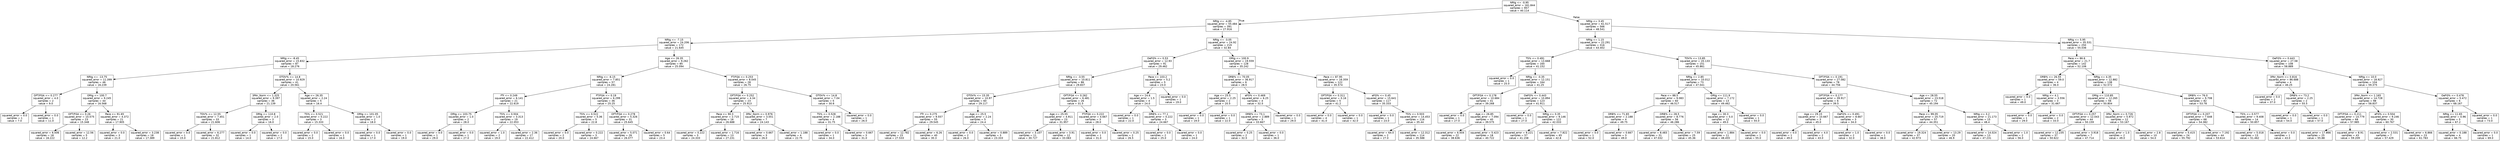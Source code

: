 digraph Tree {
node [shape=box, fontname="helvetica"] ;
edge [fontname="helvetica"] ;
0 [label="NRtg <= -0.95\nsquared_error = 161.844\nsamples = 957\nvalue = 40.114"] ;
1 [label="NRtg <= -4.85\nsquared_error = 55.484\nsamples = 391\nvalue = 27.916"] ;
0 -> 1 [labeldistance=2.5, labelangle=45, headlabel="True"] ;
2 [label="NRtg <= -7.15\nsquared_error = 24.206\nsamples = 172\nvalue = 21.645"] ;
1 -> 2 ;
3 [label="NRtg <= -8.45\nsquared_error = 15.832\nsamples = 87\nvalue = 18.276"] ;
2 -> 3 ;
4 [label="NRtg <= -13.75\nsquared_error = 11.399\nsamples = 46\nvalue = 16.239"] ;
3 -> 4 ;
5 [label="OFT/FGA <= 0.277\nsquared_error = 4.0\nsamples = 2\nvalue = 9.0"] ;
4 -> 5 ;
6 [label="squared_error = 0.0\nsamples = 1\nvalue = 7.0"] ;
5 -> 6 ;
7 [label="squared_error = 0.0\nsamples = 1\nvalue = 11.0"] ;
5 -> 7 ;
8 [label="ORtg <= 100.7\nsquared_error = 9.245\nsamples = 44\nvalue = 16.568"] ;
4 -> 8 ;
9 [label="OFT/FGA <= 0.26\nsquared_error = 10.575\nsamples = 23\nvalue = 15.348"] ;
8 -> 9 ;
10 [label="squared_error = 6.506\nsamples = 18\nvalue = 16.222"] ;
9 -> 10 ;
11 [label="squared_error = 12.56\nsamples = 5\nvalue = 12.2"] ;
9 -> 11 ;
12 [label="Pace <= 91.65\nsquared_error = 4.372\nsamples = 21\nvalue = 17.905"] ;
8 -> 12 ;
13 [label="squared_error = 0.0\nsamples = 3\nvalue = 21.0"] ;
12 -> 13 ;
14 [label="squared_error = 3.238\nsamples = 18\nvalue = 17.389"] ;
12 -> 14 ;
15 [label="OTOV% <= 14.8\nsquared_error = 10.929\nsamples = 41\nvalue = 20.561"] ;
3 -> 15 ;
16 [label="3PAr_Norm <= 1.325\nsquared_error = 9.397\nsamples = 36\nvalue = 21.139"] ;
15 -> 16 ;
17 [label="TOV% <= 12.55\nsquared_error = 7.451\nsamples = 33\nvalue = 21.606"] ;
16 -> 17 ;
18 [label="squared_error = 0.0\nsamples = 1\nvalue = 15.0"] ;
17 -> 18 ;
19 [label="squared_error = 6.277\nsamples = 32\nvalue = 21.812"] ;
17 -> 19 ;
20 [label="DRtg <= 110.8\nsquared_error = 2.0\nsamples = 3\nvalue = 16.0"] ;
16 -> 20 ;
21 [label="squared_error = 0.0\nsamples = 1\nvalue = 14.0"] ;
20 -> 21 ;
22 [label="squared_error = 0.0\nsamples = 2\nvalue = 17.0"] ;
20 -> 22 ;
23 [label="Age <= 26.35\nsquared_error = 2.24\nsamples = 5\nvalue = 16.4"] ;
15 -> 23 ;
24 [label="TS% <= 0.521\nsquared_error = 0.222\nsamples = 3\nvalue = 15.333"] ;
23 -> 24 ;
25 [label="squared_error = 0.0\nsamples = 2\nvalue = 15.0"] ;
24 -> 25 ;
26 [label="squared_error = 0.0\nsamples = 1\nvalue = 16.0"] ;
24 -> 26 ;
27 [label="ORtg <= 101.05\nsquared_error = 1.0\nsamples = 2\nvalue = 18.0"] ;
23 -> 27 ;
28 [label="squared_error = 0.0\nsamples = 1\nvalue = 17.0"] ;
27 -> 28 ;
29 [label="squared_error = 0.0\nsamples = 1\nvalue = 19.0"] ;
27 -> 29 ;
30 [label="Age <= 26.35\nsquared_error = 9.262\nsamples = 85\nvalue = 25.094"] ;
2 -> 30 ;
31 [label="NRtg <= -6.15\nsquared_error = 7.851\nsamples = 57\nvalue = 24.281"] ;
30 -> 31 ;
32 [label="FTr <= 0.249\nsquared_error = 6.141\nsamples = 21\nvalue = 22.619"] ;
31 -> 32 ;
33 [label="ORtg <= 103.75\nsquared_error = 1.0\nsamples = 2\nvalue = 28.0"] ;
32 -> 33 ;
34 [label="squared_error = 0.0\nsamples = 1\nvalue = 29.0"] ;
33 -> 34 ;
35 [label="squared_error = 0.0\nsamples = 1\nvalue = 27.0"] ;
33 -> 35 ;
36 [label="TS% <= 0.504\nsquared_error = 3.313\nsamples = 19\nvalue = 22.053"] ;
32 -> 36 ;
37 [label="squared_error = 1.0\nsamples = 2\nvalue = 19.0"] ;
36 -> 37 ;
38 [label="squared_error = 2.36\nsamples = 17\nvalue = 22.412"] ;
36 -> 38 ;
39 [label="FT/FGA <= 0.19\nsquared_error = 6.299\nsamples = 36\nvalue = 25.25"] ;
31 -> 39 ;
40 [label="TS% <= 0.522\nsquared_error = 5.36\nsamples = 5\nvalue = 22.8"] ;
39 -> 40 ;
41 [label="squared_error = 0.0\nsamples = 2\nvalue = 20.0"] ;
40 -> 41 ;
42 [label="squared_error = 0.222\nsamples = 3\nvalue = 24.667"] ;
40 -> 42 ;
43 [label="OFT/FGA <= 0.278\nsquared_error = 5.326\nsamples = 31\nvalue = 25.645"] ;
39 -> 43 ;
44 [label="squared_error = 5.071\nsamples = 26\nvalue = 26.077"] ;
43 -> 44 ;
45 [label="squared_error = 0.64\nsamples = 5\nvalue = 23.4"] ;
43 -> 45 ;
46 [label="FT/FGA <= 0.253\nsquared_error = 8.045\nsamples = 28\nvalue = 26.75"] ;
30 -> 46 ;
47 [label="OFT/FGA <= 0.252\nsquared_error = 4.34\nsamples = 23\nvalue = 25.913"] ;
46 -> 47 ;
48 [label="Pace <= 90.3\nsquared_error = 2.715\nsamples = 16\nvalue = 26.688"] ;
47 -> 48 ;
49 [label="squared_error = 0.222\nsamples = 3\nvalue = 24.333"] ;
48 -> 49 ;
50 [label="squared_error = 1.716\nsamples = 13\nvalue = 27.231"] ;
48 -> 50 ;
51 [label="3PAr_Norm <= 0.976\nsquared_error = 3.551\nsamples = 7\nvalue = 24.143"] ;
47 -> 51 ;
52 [label="squared_error = 0.667\nsamples = 3\nvalue = 26.0"] ;
51 -> 52 ;
53 [label="squared_error = 1.188\nsamples = 4\nvalue = 22.75"] ;
51 -> 53 ;
54 [label="OTOV% <= 14.8\nsquared_error = 7.04\nsamples = 5\nvalue = 30.6"] ;
46 -> 54 ;
55 [label="TS% <= 0.528\nsquared_error = 2.188\nsamples = 4\nvalue = 31.75"] ;
54 -> 55 ;
56 [label="squared_error = 0.0\nsamples = 1\nvalue = 34.0"] ;
55 -> 56 ;
57 [label="squared_error = 0.667\nsamples = 3\nvalue = 31.0"] ;
55 -> 57 ;
58 [label="squared_error = 0.0\nsamples = 1\nvalue = 26.0"] ;
54 -> 58 ;
59 [label="NRtg <= -3.05\nsquared_error = 24.92\nsamples = 219\nvalue = 32.84"] ;
1 -> 59 ;
60 [label="OeFG% <= 0.53\nsquared_error = 12.93\nsamples = 91\nvalue = 29.462"] ;
59 -> 60 ;
61 [label="NRtg <= -3.55\nsquared_error = 10.811\nsamples = 86\nvalue = 29.837"] ;
60 -> 61 ;
62 [label="OTOV% <= 15.35\nsquared_error = 10.97\nsamples = 60\nvalue = 29.117"] ;
61 -> 62 ;
63 [label="FTr <= 0.275\nsquared_error = 9.557\nsamples = 55\nvalue = 29.545"] ;
62 -> 63 ;
64 [label="squared_error = 12.782\nsamples = 15\nvalue = 27.533"] ;
63 -> 64 ;
65 [label="squared_error = 6.26\nsamples = 40\nvalue = 30.3"] ;
63 -> 65 ;
66 [label="Age <= 25.5\nsquared_error = 2.24\nsamples = 5\nvalue = 24.4"] ;
62 -> 66 ;
67 [label="squared_error = 0.0\nsamples = 2\nvalue = 26.0"] ;
66 -> 67 ;
68 [label="squared_error = 0.889\nsamples = 3\nvalue = 23.333"] ;
66 -> 68 ;
69 [label="OFT/FGA <= 0.262\nsquared_error = 6.481\nsamples = 26\nvalue = 31.5"] ;
61 -> 69 ;
70 [label="Age <= 25.55\nsquared_error = 4.911\nsamples = 23\nvalue = 31.957"] ;
69 -> 70 ;
71 [label="squared_error = 3.107\nsamples = 11\nvalue = 30.727"] ;
70 -> 71 ;
72 [label="squared_error = 3.91\nsamples = 12\nvalue = 33.083"] ;
70 -> 72 ;
73 [label="FT/FGA <= 0.222\nsquared_error = 4.667\nsamples = 3\nvalue = 28.0"] ;
69 -> 73 ;
74 [label="squared_error = 0.0\nsamples = 1\nvalue = 31.0"] ;
73 -> 74 ;
75 [label="squared_error = 0.25\nsamples = 2\nvalue = 26.5"] ;
73 -> 75 ;
76 [label="Pace <= 103.2\nsquared_error = 5.2\nsamples = 5\nvalue = 23.0"] ;
60 -> 76 ;
77 [label="Age <= 24.6\nsquared_error = 1.5\nsamples = 4\nvalue = 24.0"] ;
76 -> 77 ;
78 [label="squared_error = 0.0\nsamples = 1\nvalue = 22.0"] ;
77 -> 78 ;
79 [label="DRB% <= 77.1\nsquared_error = 0.222\nsamples = 3\nvalue = 24.667"] ;
77 -> 79 ;
80 [label="squared_error = 0.0\nsamples = 2\nvalue = 25.0"] ;
79 -> 80 ;
81 [label="squared_error = 0.0\nsamples = 1\nvalue = 24.0"] ;
79 -> 81 ;
82 [label="squared_error = 0.0\nsamples = 1\nvalue = 19.0"] ;
76 -> 82 ;
83 [label="ORtg <= 100.9\nsquared_error = 19.559\nsamples = 128\nvalue = 35.242"] ;
59 -> 83 ;
84 [label="DRB% <= 70.05\nsquared_error = 36.917\nsamples = 6\nvalue = 28.5"] ;
83 -> 84 ;
85 [label="Age <= 25.5\nsquared_error = 2.25\nsamples = 2\nvalue = 20.5"] ;
84 -> 85 ;
86 [label="squared_error = 0.0\nsamples = 1\nvalue = 19.0"] ;
85 -> 86 ;
87 [label="squared_error = 0.0\nsamples = 1\nvalue = 22.0"] ;
85 -> 87 ;
88 [label="eFG% <= 0.469\nsquared_error = 6.25\nsamples = 4\nvalue = 32.5"] ;
84 -> 88 ;
89 [label="DRB% <= 73.1\nsquared_error = 2.889\nsamples = 3\nvalue = 33.667"] ;
88 -> 89 ;
90 [label="squared_error = 0.25\nsamples = 2\nvalue = 32.5"] ;
89 -> 90 ;
91 [label="squared_error = 0.0\nsamples = 1\nvalue = 36.0"] ;
89 -> 91 ;
92 [label="squared_error = 0.0\nsamples = 1\nvalue = 29.0"] ;
88 -> 92 ;
93 [label="Pace <= 87.95\nsquared_error = 16.359\nsamples = 122\nvalue = 35.574"] ;
83 -> 93 ;
94 [label="OFT/FGA <= 0.311\nsquared_error = 0.16\nsamples = 5\nvalue = 41.2"] ;
93 -> 94 ;
95 [label="squared_error = 0.0\nsamples = 4\nvalue = 41.0"] ;
94 -> 95 ;
96 [label="squared_error = 0.0\nsamples = 1\nvalue = 42.0"] ;
94 -> 96 ;
97 [label="eFG% <= 0.45\nsquared_error = 15.641\nsamples = 117\nvalue = 35.333"] ;
93 -> 97 ;
98 [label="squared_error = 0.0\nsamples = 1\nvalue = 23.0"] ;
97 -> 98 ;
99 [label="TS% <= 0.503\nsquared_error = 14.453\nsamples = 116\nvalue = 35.44"] ;
97 -> 99 ;
100 [label="squared_error = 64.0\nsamples = 2\nvalue = 27.0"] ;
99 -> 100 ;
101 [label="squared_error = 12.312\nsamples = 114\nvalue = 35.588"] ;
99 -> 101 ;
102 [label="NRtg <= 3.45\nsquared_error = 61.517\nsamples = 566\nvalue = 48.541"] ;
0 -> 102 [labeldistance=2.5, labelangle=-45, headlabel="False"] ;
103 [label="NRtg <= 1.15\nsquared_error = 22.291\nsamples = 316\nvalue = 43.402"] ;
102 -> 103 ;
104 [label="TS% <= 0.491\nsquared_error = 13.668\nsamples = 165\nvalue = 41.152"] ;
103 -> 104 ;
105 [label="squared_error = 0.0\nsamples = 1\nvalue = 25.0"] ;
104 -> 105 ;
106 [label="NRtg <= -0.35\nsquared_error = 12.151\nsamples = 164\nvalue = 41.25"] ;
104 -> 106 ;
107 [label="OFT/FGA <= 0.178\nsquared_error = 10.684\nsamples = 41\nvalue = 39.268"] ;
106 -> 107 ;
108 [label="squared_error = 0.0\nsamples = 1\nvalue = 27.0"] ;
107 -> 108 ;
109 [label="Age <= 26.85\nsquared_error = 7.094\nsamples = 40\nvalue = 39.575"] ;
107 -> 109 ;
110 [label="squared_error = 6.504\nsamples = 22\nvalue = 38.636"] ;
109 -> 110 ;
111 [label="squared_error = 5.423\nsamples = 18\nvalue = 40.722"] ;
109 -> 111 ;
112 [label="OeFG% <= 0.443\nsquared_error = 10.894\nsamples = 123\nvalue = 41.911"] ;
106 -> 112 ;
113 [label="squared_error = 0.0\nsamples = 1\nvalue = 27.0"] ;
112 -> 113 ;
114 [label="NRtg <= 0.35\nsquared_error = 9.146\nsamples = 122\nvalue = 42.033"] ;
112 -> 114 ;
115 [label="squared_error = 9.221\nsamples = 57\nvalue = 41.158"] ;
114 -> 115 ;
116 [label="squared_error = 7.822\nsamples = 65\nvalue = 42.8"] ;
114 -> 116 ;
117 [label="TOV% <= 13.85\nsquared_error = 20.133\nsamples = 151\nvalue = 45.861"] ;
103 -> 117 ;
118 [label="NRtg <= 2.85\nsquared_error = 10.012\nsamples = 73\nvalue = 47.041"] ;
117 -> 118 ;
119 [label="Pace <= 88.5\nsquared_error = 9.083\nsamples = 60\nvalue = 46.517"] ;
118 -> 119 ;
120 [label="DRB% <= 71.65\nsquared_error = 2.188\nsamples = 4\nvalue = 49.75"] ;
119 -> 120 ;
121 [label="squared_error = 0.0\nsamples = 1\nvalue = 52.0"] ;
120 -> 121 ;
122 [label="squared_error = 0.667\nsamples = 3\nvalue = 49.0"] ;
120 -> 122 ;
123 [label="ORB% <= 28.5\nsquared_error = 8.776\nsamples = 56\nvalue = 46.286"] ;
119 -> 123 ;
124 [label="squared_error = 8.483\nsamples = 31\nvalue = 47.032"] ;
123 -> 124 ;
125 [label="squared_error = 7.59\nsamples = 25\nvalue = 45.36"] ;
123 -> 125 ;
126 [label="ORtg <= 111.9\nsquared_error = 7.172\nsamples = 13\nvalue = 49.462"] ;
118 -> 126 ;
127 [label="Age <= 30.3\nsquared_error = 5.0\nsamples = 12\nvalue = 49.0"] ;
126 -> 127 ;
128 [label="squared_error = 1.884\nsamples = 11\nvalue = 48.455"] ;
127 -> 128 ;
129 [label="squared_error = 0.0\nsamples = 1\nvalue = 55.0"] ;
127 -> 129 ;
130 [label="squared_error = 0.0\nsamples = 1\nvalue = 55.0"] ;
126 -> 130 ;
131 [label="OFT/FGA <= 0.191\nsquared_error = 27.082\nsamples = 78\nvalue = 44.756"] ;
117 -> 131 ;
132 [label="OFT/FGA <= 0.177\nsquared_error = 39.917\nsamples = 6\nvalue = 39.5"] ;
131 -> 132 ;
133 [label="Age <= 29.15\nsquared_error = 10.667\nsamples = 3\nvalue = 45.0"] ;
132 -> 133 ;
134 [label="squared_error = 0.0\nsamples = 1\nvalue = 49.0"] ;
133 -> 134 ;
135 [label="squared_error = 4.0\nsamples = 2\nvalue = 43.0"] ;
133 -> 135 ;
136 [label="OeFG% <= 0.491\nsquared_error = 8.667\nsamples = 3\nvalue = 34.0"] ;
132 -> 136 ;
137 [label="squared_error = 1.0\nsamples = 2\nvalue = 32.0"] ;
136 -> 137 ;
138 [label="squared_error = 0.0\nsamples = 1\nvalue = 38.0"] ;
136 -> 138 ;
139 [label="Age <= 28.55\nsquared_error = 23.518\nsamples = 72\nvalue = 45.194"] ;
131 -> 139 ;
140 [label="Pace <= 99.05\nsquared_error = 20.719\nsamples = 57\nvalue = 44.351"] ;
139 -> 140 ;
141 [label="squared_error = 19.324\nsamples = 37\nvalue = 42.973"] ;
140 -> 141 ;
142 [label="squared_error = 13.29\nsamples = 20\nvalue = 46.9"] ;
140 -> 142 ;
143 [label="NRtg <= 3.2\nsquared_error = 21.173\nsamples = 15\nvalue = 48.4"] ;
139 -> 143 ;
144 [label="squared_error = 14.024\nsamples = 13\nvalue = 47.231"] ;
143 -> 144 ;
145 [label="squared_error = 1.0\nsamples = 2\nvalue = 56.0"] ;
143 -> 145 ;
146 [label="NRtg <= 5.95\nsquared_error = 35.531\nsamples = 250\nvalue = 55.036"] ;
102 -> 146 ;
147 [label="Pace <= 86.6\nsquared_error = 21.7\nsamples = 142\nvalue = 52.106"] ;
146 -> 147 ;
148 [label="ORB% <= 26.55\nsquared_error = 59.0\nsamples = 4\nvalue = 36.0"] ;
147 -> 148 ;
149 [label="squared_error = 0.0\nsamples = 1\nvalue = 49.0"] ;
148 -> 149 ;
150 [label="NRtg <= 4.1\nsquared_error = 3.556\nsamples = 3\nvalue = 31.667"] ;
148 -> 150 ;
151 [label="squared_error = 0.0\nsamples = 1\nvalue = 29.0"] ;
150 -> 151 ;
152 [label="squared_error = 0.0\nsamples = 2\nvalue = 33.0"] ;
150 -> 152 ;
153 [label="NRtg <= 4.35\nsquared_error = 12.882\nsamples = 138\nvalue = 52.572"] ;
147 -> 153 ;
154 [label="ORtg <= 110.85\nsquared_error = 12.265\nsamples = 56\nvalue = 50.804"] ;
153 -> 154 ;
155 [label="OFT/FGA <= 0.257\nsquared_error = 12.043\nsamples = 44\nvalue = 50.159"] ;
154 -> 155 ;
156 [label="squared_error = 12.235\nsamples = 37\nvalue = 50.622"] ;
155 -> 156 ;
157 [label="squared_error = 3.918\nsamples = 7\nvalue = 47.714"] ;
155 -> 157 ;
158 [label="3PAr_Norm <= 0.726\nsquared_error = 5.972\nsamples = 12\nvalue = 53.167"] ;
154 -> 158 ;
159 [label="squared_error = 1.0\nsamples = 2\nvalue = 49.0"] ;
158 -> 159 ;
160 [label="squared_error = 2.8\nsamples = 10\nvalue = 54.0"] ;
158 -> 160 ;
161 [label="DRB% <= 76.0\nsquared_error = 9.708\nsamples = 82\nvalue = 53.78"] ;
153 -> 161 ;
162 [label="OFT/FGA <= 0.207\nsquared_error = 7.648\nsamples = 68\nvalue = 54.382"] ;
161 -> 162 ;
163 [label="squared_error = 5.415\nsamples = 24\nvalue = 55.792"] ;
162 -> 163 ;
164 [label="squared_error = 7.192\nsamples = 44\nvalue = 53.614"] ;
162 -> 164 ;
165 [label="TS% <= 0.577\nsquared_error = 9.408\nsamples = 14\nvalue = 50.857"] ;
161 -> 165 ;
166 [label="squared_error = 5.018\nsamples = 13\nvalue = 51.462"] ;
165 -> 166 ;
167 [label="squared_error = 0.0\nsamples = 1\nvalue = 43.0"] ;
165 -> 167 ;
168 [label="OeFG% <= 0.443\nsquared_error = 27.58\nsamples = 108\nvalue = 58.889"] ;
146 -> 168 ;
169 [label="3PAr_Norm <= 0.816\nsquared_error = 86.688\nsamples = 4\nvalue = 46.25"] ;
168 -> 169 ;
170 [label="squared_error = 0.0\nsamples = 2\nvalue = 37.0"] ;
169 -> 170 ;
171 [label="DRB% <= 73.2\nsquared_error = 2.25\nsamples = 2\nvalue = 55.5"] ;
169 -> 171 ;
172 [label="squared_error = 0.0\nsamples = 1\nvalue = 54.0"] ;
171 -> 172 ;
173 [label="squared_error = 0.0\nsamples = 1\nvalue = 57.0"] ;
171 -> 173 ;
174 [label="NRtg <= 10.0\nsquared_error = 18.927\nsamples = 104\nvalue = 59.375"] ;
168 -> 174 ;
175 [label="3PAr_Norm <= 1.165\nsquared_error = 14.728\nsamples = 98\nvalue = 58.837"] ;
174 -> 175 ;
176 [label="OFT/FGA <= 0.211\nsquared_error = 14.779\nsamples = 68\nvalue = 57.985"] ;
175 -> 176 ;
177 [label="squared_error = 17.866\nsamples = 25\nvalue = 55.88"] ;
176 -> 177 ;
178 [label="squared_error = 8.91\nsamples = 43\nvalue = 59.209"] ;
176 -> 178 ;
179 [label="eFG% <= 0.504\nsquared_error = 9.246\nsamples = 30\nvalue = 60.767"] ;
175 -> 179 ;
180 [label="squared_error = 2.531\nsamples = 7\nvalue = 57.429"] ;
179 -> 180 ;
181 [label="squared_error = 6.866\nsamples = 23\nvalue = 61.783"] ;
179 -> 181 ;
182 [label="OeFG% <= 0.478\nsquared_error = 5.472\nsamples = 6\nvalue = 68.167"] ;
174 -> 182 ;
183 [label="NRtg <= 11.65\nsquared_error = 0.96\nsamples = 5\nvalue = 67.2"] ;
182 -> 183 ;
184 [label="squared_error = 0.188\nsamples = 4\nvalue = 66.75"] ;
183 -> 184 ;
185 [label="squared_error = 0.0\nsamples = 1\nvalue = 69.0"] ;
183 -> 185 ;
186 [label="squared_error = 0.0\nsamples = 1\nvalue = 73.0"] ;
182 -> 186 ;
}